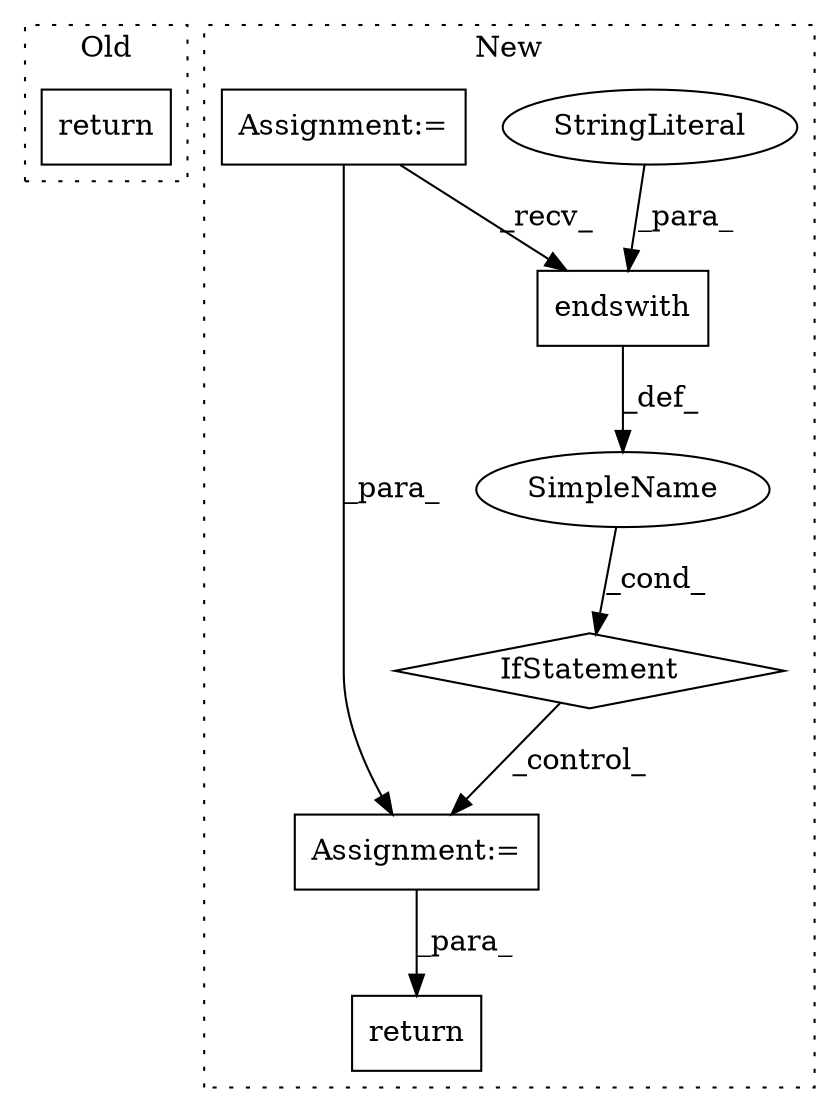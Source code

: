 digraph G {
subgraph cluster0 {
1 [label="return" a="41" s="5702" l="7" shape="box"];
label = "Old";
style="dotted";
}
subgraph cluster1 {
2 [label="endswith" a="32" s="5797,5811" l="9,1" shape="box"];
3 [label="StringLiteral" a="45" s="5806" l="5" shape="ellipse"];
4 [label="IfStatement" a="25" s="5788,5812" l="4,2" shape="diamond"];
5 [label="Assignment:=" a="7" s="5826" l="1" shape="box"];
6 [label="SimpleName" a="42" s="" l="" shape="ellipse"];
7 [label="Assignment:=" a="7" s="5758" l="1" shape="box"];
8 [label="return" a="41" s="6271" l="7" shape="box"];
label = "New";
style="dotted";
}
2 -> 6 [label="_def_"];
3 -> 2 [label="_para_"];
4 -> 5 [label="_control_"];
5 -> 8 [label="_para_"];
6 -> 4 [label="_cond_"];
7 -> 5 [label="_para_"];
7 -> 2 [label="_recv_"];
}